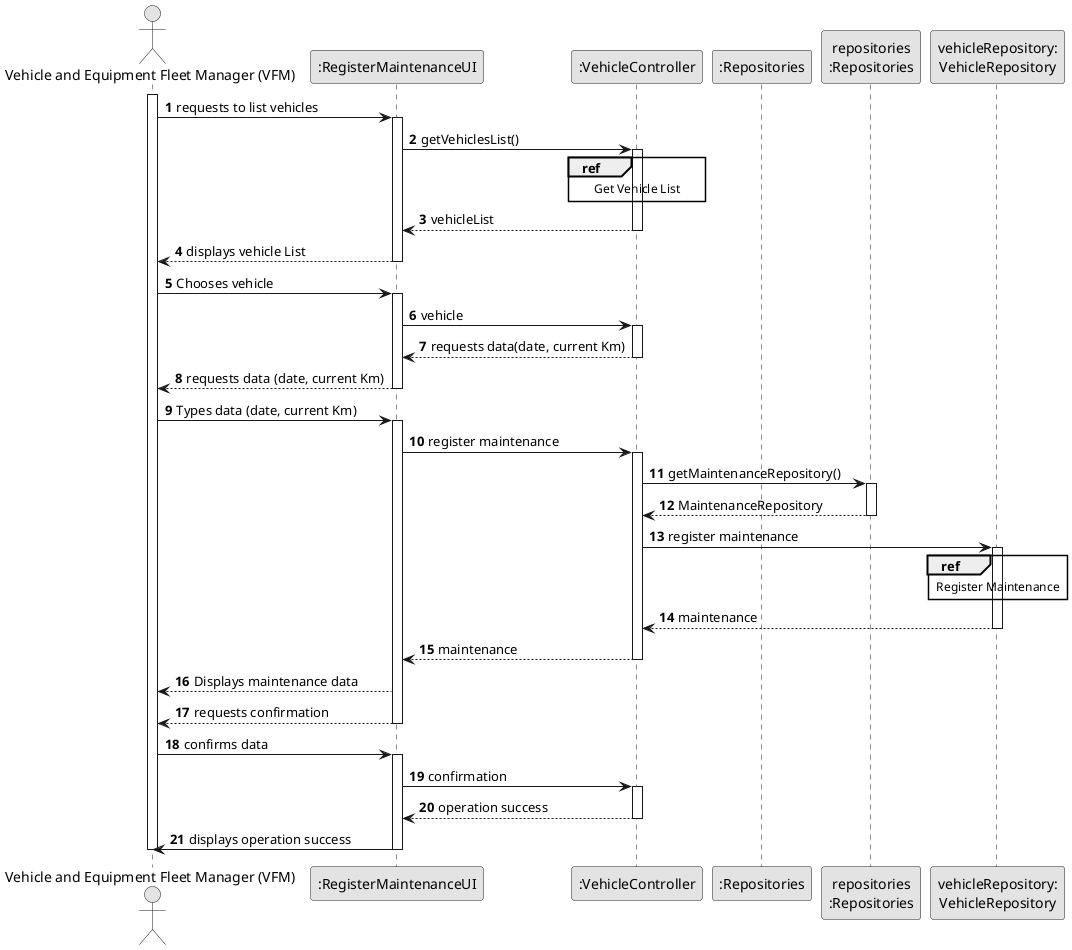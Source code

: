 @startuml
skinparam monochrome true
skinparam packageStyle rectangle
skinparam shadowing false

autonumber

'hide footbox
actor "Vehicle and Equipment Fleet Manager (VFM)" as VFM
participant ":RegisterMaintenanceUI" as UI
participant ":VehicleController" as CTRL
participant ":Repositories" as RepositorySingleton
participant "repositories\n:Repositories" as PLAT
participant "vehicleRepository:\nVehicleRepository" as VehicleRepository

activate VFM

    VFM -> UI : requests to list vehicles
    activate UI

        UI -> CTRL : getVehiclesList()
        activate CTRL

             ref over CTRL
                Get Vehicle List
             end ref

            CTRL --> UI : vehicleList
            deactivate CTRL

            UI --> VFM : displays vehicle List
            deactivate UI

            VFM -> UI : Chooses vehicle
            activate UI

            UI -> CTRL : vehicle
            activate CTRL

            CTRL --> UI : requests data(date, current Km)
            deactivate CTRL

            UI --> VFM : requests data (date, current Km)
            deactivate

            VFM -> UI : Types data (date, current Km)
            activate UI


            UI -> CTRL : register maintenance
            activate CTRL

            CTRL -> PLAT : getMaintenanceRepository()
            activate PLAT

            PLAT --> CTRL : MaintenanceRepository
            deactivate

            CTRL -> VehicleRepository : register maintenance
            activate VehicleRepository

                ref over VehicleRepository
                    Register Maintenance
                end

            CTRL <-- VehicleRepository : maintenance
            deactivate

               CTRL --> UI: maintenance
               deactivate
               UI --> VFM : Displays maintenance data
               UI --> VFM : requests confirmation
               deactivate
               VFM -> UI : confirms data
               activate UI

               UI -> CTRL : confirmation
               activate CTRL

               CTRL --> UI : operation success
               deactivate
               UI -> VFM : displays operation success
               deactivate

               deactivate VFM

@enduml